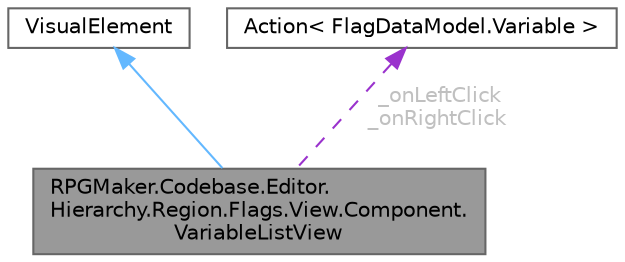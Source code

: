 digraph "RPGMaker.Codebase.Editor.Hierarchy.Region.Flags.View.Component.VariableListView"
{
 // LATEX_PDF_SIZE
  bgcolor="transparent";
  edge [fontname=Helvetica,fontsize=10,labelfontname=Helvetica,labelfontsize=10];
  node [fontname=Helvetica,fontsize=10,shape=box,height=0.2,width=0.4];
  Node1 [id="Node000001",label="RPGMaker.Codebase.Editor.\lHierarchy.Region.Flags.View.Component.\lVariableListView",height=0.2,width=0.4,color="gray40", fillcolor="grey60", style="filled", fontcolor="black",tooltip="変数リスト・ビュー"];
  Node2 -> Node1 [id="edge1_Node000001_Node000002",dir="back",color="steelblue1",style="solid",tooltip=" "];
  Node2 [id="Node000002",label="VisualElement",height=0.2,width=0.4,color="gray40", fillcolor="white", style="filled",tooltip=" "];
  Node3 -> Node1 [id="edge2_Node000001_Node000003",dir="back",color="darkorchid3",style="dashed",tooltip=" ",label=" _onLeftClick\n_onRightClick",fontcolor="grey" ];
  Node3 [id="Node000003",label="Action\< FlagDataModel.Variable \>",height=0.2,width=0.4,color="gray40", fillcolor="white", style="filled",tooltip=" "];
}
